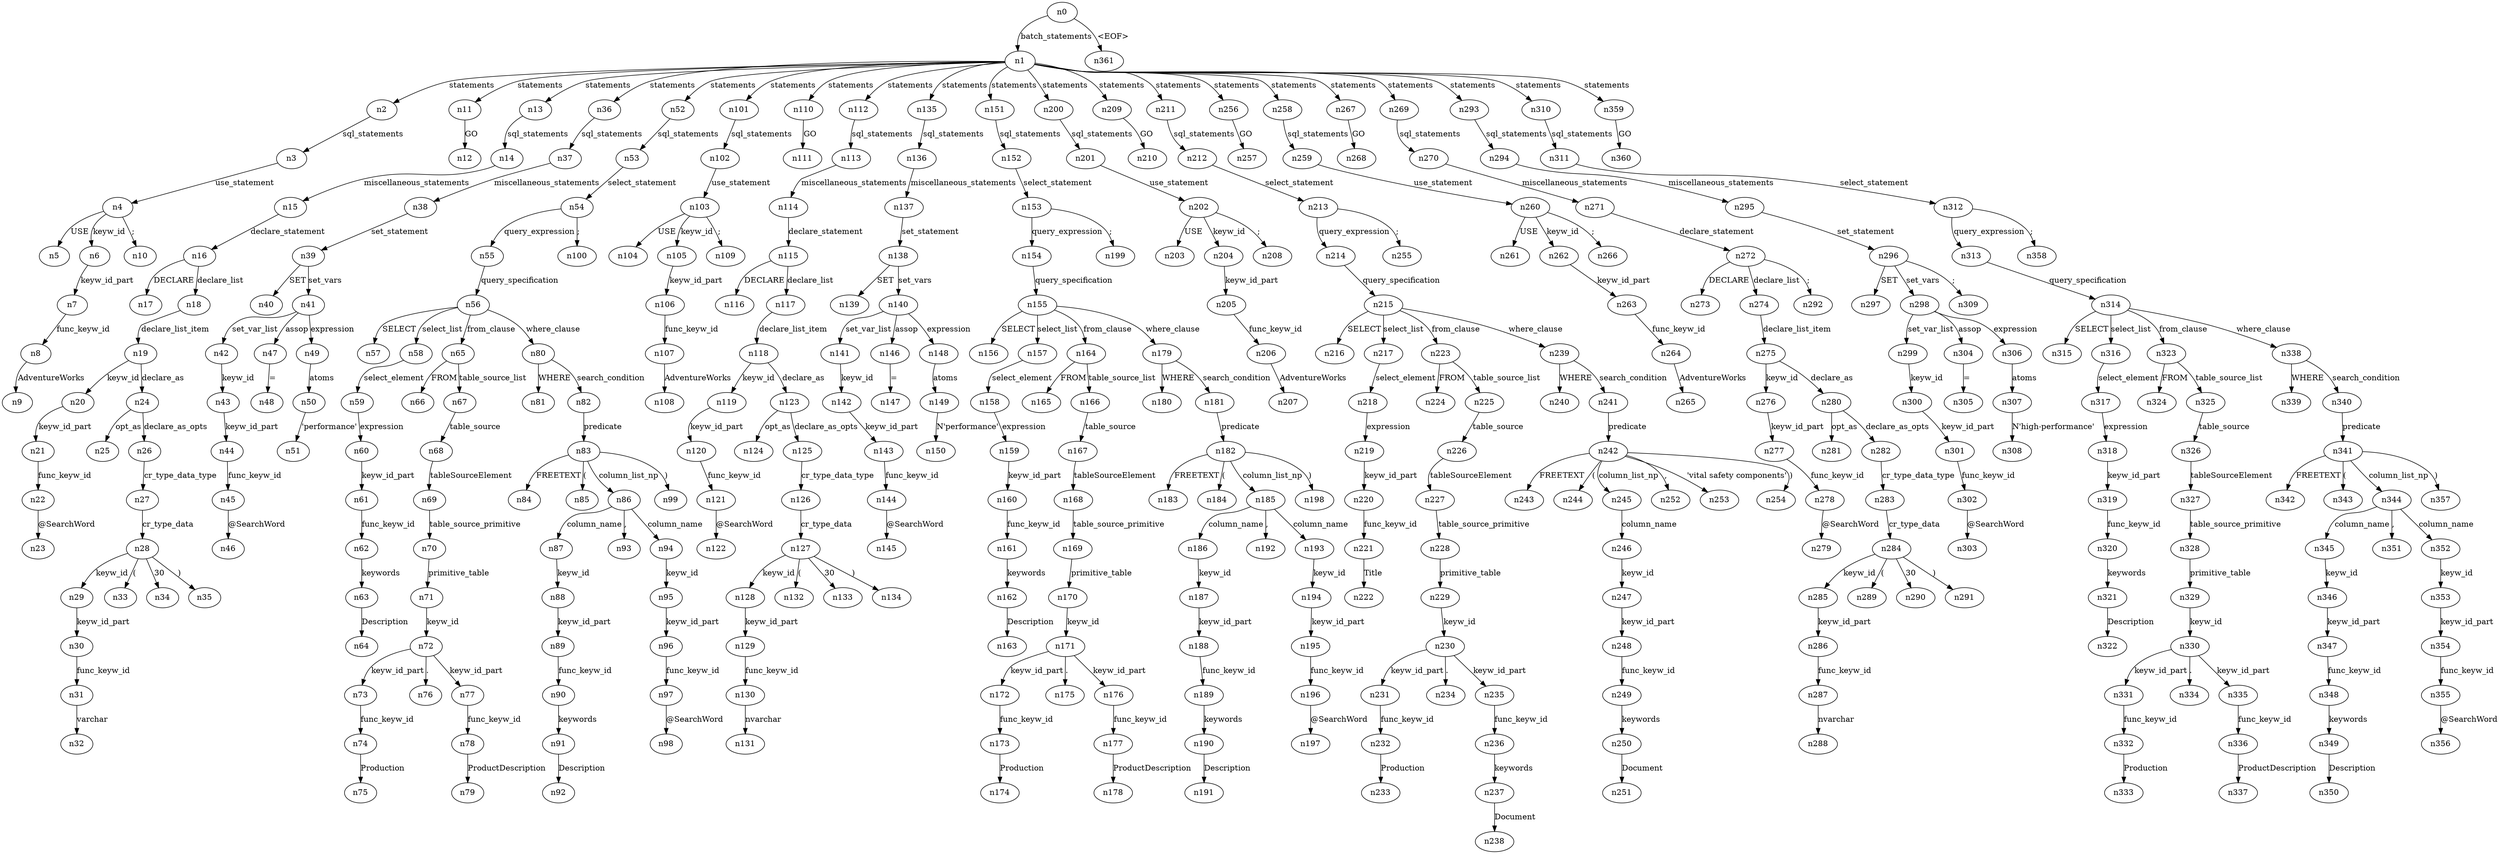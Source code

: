 digraph ParseTree {
  n0 -> n1 [label="batch_statements"];
  n1 -> n2 [label="statements"];
  n2 -> n3 [label="sql_statements"];
  n3 -> n4 [label="use_statement"];
  n4 -> n5 [label="USE"];
  n4 -> n6 [label="keyw_id"];
  n6 -> n7 [label="keyw_id_part"];
  n7 -> n8 [label="func_keyw_id"];
  n8 -> n9 [label="AdventureWorks"];
  n4 -> n10 [label=";"];
  n1 -> n11 [label="statements"];
  n11 -> n12 [label="GO"];
  n1 -> n13 [label="statements"];
  n13 -> n14 [label="sql_statements"];
  n14 -> n15 [label="miscellaneous_statements"];
  n15 -> n16 [label="declare_statement"];
  n16 -> n17 [label="DECLARE"];
  n16 -> n18 [label="declare_list"];
  n18 -> n19 [label="declare_list_item"];
  n19 -> n20 [label="keyw_id"];
  n20 -> n21 [label="keyw_id_part"];
  n21 -> n22 [label="func_keyw_id"];
  n22 -> n23 [label="@SearchWord"];
  n19 -> n24 [label="declare_as"];
  n24 -> n25 [label="opt_as"];
  n24 -> n26 [label="declare_as_opts"];
  n26 -> n27 [label="cr_type_data_type"];
  n27 -> n28 [label="cr_type_data"];
  n28 -> n29 [label="keyw_id"];
  n29 -> n30 [label="keyw_id_part"];
  n30 -> n31 [label="func_keyw_id"];
  n31 -> n32 [label="varchar"];
  n28 -> n33 [label="("];
  n28 -> n34 [label="30"];
  n28 -> n35 [label=")"];
  n1 -> n36 [label="statements"];
  n36 -> n37 [label="sql_statements"];
  n37 -> n38 [label="miscellaneous_statements"];
  n38 -> n39 [label="set_statement"];
  n39 -> n40 [label="SET"];
  n39 -> n41 [label="set_vars"];
  n41 -> n42 [label="set_var_list"];
  n42 -> n43 [label="keyw_id"];
  n43 -> n44 [label="keyw_id_part"];
  n44 -> n45 [label="func_keyw_id"];
  n45 -> n46 [label="@SearchWord"];
  n41 -> n47 [label="assop"];
  n47 -> n48 [label="="];
  n41 -> n49 [label="expression"];
  n49 -> n50 [label="atoms"];
  n50 -> n51 [label="'performance'"];
  n1 -> n52 [label="statements"];
  n52 -> n53 [label="sql_statements"];
  n53 -> n54 [label="select_statement"];
  n54 -> n55 [label="query_expression"];
  n55 -> n56 [label="query_specification"];
  n56 -> n57 [label="SELECT"];
  n56 -> n58 [label="select_list"];
  n58 -> n59 [label="select_element"];
  n59 -> n60 [label="expression"];
  n60 -> n61 [label="keyw_id_part"];
  n61 -> n62 [label="func_keyw_id"];
  n62 -> n63 [label="keywords"];
  n63 -> n64 [label="Description"];
  n56 -> n65 [label="from_clause"];
  n65 -> n66 [label="FROM"];
  n65 -> n67 [label="table_source_list"];
  n67 -> n68 [label="table_source"];
  n68 -> n69 [label="tableSourceElement"];
  n69 -> n70 [label="table_source_primitive"];
  n70 -> n71 [label="primitive_table"];
  n71 -> n72 [label="keyw_id"];
  n72 -> n73 [label="keyw_id_part"];
  n73 -> n74 [label="func_keyw_id"];
  n74 -> n75 [label="Production"];
  n72 -> n76 [label="."];
  n72 -> n77 [label="keyw_id_part"];
  n77 -> n78 [label="func_keyw_id"];
  n78 -> n79 [label="ProductDescription"];
  n56 -> n80 [label="where_clause"];
  n80 -> n81 [label="WHERE"];
  n80 -> n82 [label="search_condition"];
  n82 -> n83 [label="predicate"];
  n83 -> n84 [label="FREETEXT"];
  n83 -> n85 [label="("];
  n83 -> n86 [label="column_list_np"];
  n86 -> n87 [label="column_name"];
  n87 -> n88 [label="keyw_id"];
  n88 -> n89 [label="keyw_id_part"];
  n89 -> n90 [label="func_keyw_id"];
  n90 -> n91 [label="keywords"];
  n91 -> n92 [label="Description"];
  n86 -> n93 [label=","];
  n86 -> n94 [label="column_name"];
  n94 -> n95 [label="keyw_id"];
  n95 -> n96 [label="keyw_id_part"];
  n96 -> n97 [label="func_keyw_id"];
  n97 -> n98 [label="@SearchWord"];
  n83 -> n99 [label=")"];
  n54 -> n100 [label=";"];
  n1 -> n101 [label="statements"];
  n101 -> n102 [label="sql_statements"];
  n102 -> n103 [label="use_statement"];
  n103 -> n104 [label="USE"];
  n103 -> n105 [label="keyw_id"];
  n105 -> n106 [label="keyw_id_part"];
  n106 -> n107 [label="func_keyw_id"];
  n107 -> n108 [label="AdventureWorks"];
  n103 -> n109 [label=";"];
  n1 -> n110 [label="statements"];
  n110 -> n111 [label="GO"];
  n1 -> n112 [label="statements"];
  n112 -> n113 [label="sql_statements"];
  n113 -> n114 [label="miscellaneous_statements"];
  n114 -> n115 [label="declare_statement"];
  n115 -> n116 [label="DECLARE"];
  n115 -> n117 [label="declare_list"];
  n117 -> n118 [label="declare_list_item"];
  n118 -> n119 [label="keyw_id"];
  n119 -> n120 [label="keyw_id_part"];
  n120 -> n121 [label="func_keyw_id"];
  n121 -> n122 [label="@SearchWord"];
  n118 -> n123 [label="declare_as"];
  n123 -> n124 [label="opt_as"];
  n123 -> n125 [label="declare_as_opts"];
  n125 -> n126 [label="cr_type_data_type"];
  n126 -> n127 [label="cr_type_data"];
  n127 -> n128 [label="keyw_id"];
  n128 -> n129 [label="keyw_id_part"];
  n129 -> n130 [label="func_keyw_id"];
  n130 -> n131 [label="nvarchar"];
  n127 -> n132 [label="("];
  n127 -> n133 [label="30"];
  n127 -> n134 [label=")"];
  n1 -> n135 [label="statements"];
  n135 -> n136 [label="sql_statements"];
  n136 -> n137 [label="miscellaneous_statements"];
  n137 -> n138 [label="set_statement"];
  n138 -> n139 [label="SET"];
  n138 -> n140 [label="set_vars"];
  n140 -> n141 [label="set_var_list"];
  n141 -> n142 [label="keyw_id"];
  n142 -> n143 [label="keyw_id_part"];
  n143 -> n144 [label="func_keyw_id"];
  n144 -> n145 [label="@SearchWord"];
  n140 -> n146 [label="assop"];
  n146 -> n147 [label="="];
  n140 -> n148 [label="expression"];
  n148 -> n149 [label="atoms"];
  n149 -> n150 [label="N'performance'"];
  n1 -> n151 [label="statements"];
  n151 -> n152 [label="sql_statements"];
  n152 -> n153 [label="select_statement"];
  n153 -> n154 [label="query_expression"];
  n154 -> n155 [label="query_specification"];
  n155 -> n156 [label="SELECT"];
  n155 -> n157 [label="select_list"];
  n157 -> n158 [label="select_element"];
  n158 -> n159 [label="expression"];
  n159 -> n160 [label="keyw_id_part"];
  n160 -> n161 [label="func_keyw_id"];
  n161 -> n162 [label="keywords"];
  n162 -> n163 [label="Description"];
  n155 -> n164 [label="from_clause"];
  n164 -> n165 [label="FROM"];
  n164 -> n166 [label="table_source_list"];
  n166 -> n167 [label="table_source"];
  n167 -> n168 [label="tableSourceElement"];
  n168 -> n169 [label="table_source_primitive"];
  n169 -> n170 [label="primitive_table"];
  n170 -> n171 [label="keyw_id"];
  n171 -> n172 [label="keyw_id_part"];
  n172 -> n173 [label="func_keyw_id"];
  n173 -> n174 [label="Production"];
  n171 -> n175 [label="."];
  n171 -> n176 [label="keyw_id_part"];
  n176 -> n177 [label="func_keyw_id"];
  n177 -> n178 [label="ProductDescription"];
  n155 -> n179 [label="where_clause"];
  n179 -> n180 [label="WHERE"];
  n179 -> n181 [label="search_condition"];
  n181 -> n182 [label="predicate"];
  n182 -> n183 [label="FREETEXT"];
  n182 -> n184 [label="("];
  n182 -> n185 [label="column_list_np"];
  n185 -> n186 [label="column_name"];
  n186 -> n187 [label="keyw_id"];
  n187 -> n188 [label="keyw_id_part"];
  n188 -> n189 [label="func_keyw_id"];
  n189 -> n190 [label="keywords"];
  n190 -> n191 [label="Description"];
  n185 -> n192 [label=","];
  n185 -> n193 [label="column_name"];
  n193 -> n194 [label="keyw_id"];
  n194 -> n195 [label="keyw_id_part"];
  n195 -> n196 [label="func_keyw_id"];
  n196 -> n197 [label="@SearchWord"];
  n182 -> n198 [label=")"];
  n153 -> n199 [label=";"];
  n1 -> n200 [label="statements"];
  n200 -> n201 [label="sql_statements"];
  n201 -> n202 [label="use_statement"];
  n202 -> n203 [label="USE"];
  n202 -> n204 [label="keyw_id"];
  n204 -> n205 [label="keyw_id_part"];
  n205 -> n206 [label="func_keyw_id"];
  n206 -> n207 [label="AdventureWorks"];
  n202 -> n208 [label=";"];
  n1 -> n209 [label="statements"];
  n209 -> n210 [label="GO"];
  n1 -> n211 [label="statements"];
  n211 -> n212 [label="sql_statements"];
  n212 -> n213 [label="select_statement"];
  n213 -> n214 [label="query_expression"];
  n214 -> n215 [label="query_specification"];
  n215 -> n216 [label="SELECT"];
  n215 -> n217 [label="select_list"];
  n217 -> n218 [label="select_element"];
  n218 -> n219 [label="expression"];
  n219 -> n220 [label="keyw_id_part"];
  n220 -> n221 [label="func_keyw_id"];
  n221 -> n222 [label="Title"];
  n215 -> n223 [label="from_clause"];
  n223 -> n224 [label="FROM"];
  n223 -> n225 [label="table_source_list"];
  n225 -> n226 [label="table_source"];
  n226 -> n227 [label="tableSourceElement"];
  n227 -> n228 [label="table_source_primitive"];
  n228 -> n229 [label="primitive_table"];
  n229 -> n230 [label="keyw_id"];
  n230 -> n231 [label="keyw_id_part"];
  n231 -> n232 [label="func_keyw_id"];
  n232 -> n233 [label="Production"];
  n230 -> n234 [label="."];
  n230 -> n235 [label="keyw_id_part"];
  n235 -> n236 [label="func_keyw_id"];
  n236 -> n237 [label="keywords"];
  n237 -> n238 [label="Document"];
  n215 -> n239 [label="where_clause"];
  n239 -> n240 [label="WHERE"];
  n239 -> n241 [label="search_condition"];
  n241 -> n242 [label="predicate"];
  n242 -> n243 [label="FREETEXT"];
  n242 -> n244 [label="("];
  n242 -> n245 [label="column_list_np"];
  n245 -> n246 [label="column_name"];
  n246 -> n247 [label="keyw_id"];
  n247 -> n248 [label="keyw_id_part"];
  n248 -> n249 [label="func_keyw_id"];
  n249 -> n250 [label="keywords"];
  n250 -> n251 [label="Document"];
  n242 -> n252 [label=","];
  n242 -> n253 [label="'vital safety components'"];
  n242 -> n254 [label=")"];
  n213 -> n255 [label=";"];
  n1 -> n256 [label="statements"];
  n256 -> n257 [label="GO"];
  n1 -> n258 [label="statements"];
  n258 -> n259 [label="sql_statements"];
  n259 -> n260 [label="use_statement"];
  n260 -> n261 [label="USE"];
  n260 -> n262 [label="keyw_id"];
  n262 -> n263 [label="keyw_id_part"];
  n263 -> n264 [label="func_keyw_id"];
  n264 -> n265 [label="AdventureWorks"];
  n260 -> n266 [label=";"];
  n1 -> n267 [label="statements"];
  n267 -> n268 [label="GO"];
  n1 -> n269 [label="statements"];
  n269 -> n270 [label="sql_statements"];
  n270 -> n271 [label="miscellaneous_statements"];
  n271 -> n272 [label="declare_statement"];
  n272 -> n273 [label="DECLARE"];
  n272 -> n274 [label="declare_list"];
  n274 -> n275 [label="declare_list_item"];
  n275 -> n276 [label="keyw_id"];
  n276 -> n277 [label="keyw_id_part"];
  n277 -> n278 [label="func_keyw_id"];
  n278 -> n279 [label="@SearchWord"];
  n275 -> n280 [label="declare_as"];
  n280 -> n281 [label="opt_as"];
  n280 -> n282 [label="declare_as_opts"];
  n282 -> n283 [label="cr_type_data_type"];
  n283 -> n284 [label="cr_type_data"];
  n284 -> n285 [label="keyw_id"];
  n285 -> n286 [label="keyw_id_part"];
  n286 -> n287 [label="func_keyw_id"];
  n287 -> n288 [label="nvarchar"];
  n284 -> n289 [label="("];
  n284 -> n290 [label="30"];
  n284 -> n291 [label=")"];
  n272 -> n292 [label=";"];
  n1 -> n293 [label="statements"];
  n293 -> n294 [label="sql_statements"];
  n294 -> n295 [label="miscellaneous_statements"];
  n295 -> n296 [label="set_statement"];
  n296 -> n297 [label="SET"];
  n296 -> n298 [label="set_vars"];
  n298 -> n299 [label="set_var_list"];
  n299 -> n300 [label="keyw_id"];
  n300 -> n301 [label="keyw_id_part"];
  n301 -> n302 [label="func_keyw_id"];
  n302 -> n303 [label="@SearchWord"];
  n298 -> n304 [label="assop"];
  n304 -> n305 [label="="];
  n298 -> n306 [label="expression"];
  n306 -> n307 [label="atoms"];
  n307 -> n308 [label="N'high-performance'"];
  n296 -> n309 [label=";"];
  n1 -> n310 [label="statements"];
  n310 -> n311 [label="sql_statements"];
  n311 -> n312 [label="select_statement"];
  n312 -> n313 [label="query_expression"];
  n313 -> n314 [label="query_specification"];
  n314 -> n315 [label="SELECT"];
  n314 -> n316 [label="select_list"];
  n316 -> n317 [label="select_element"];
  n317 -> n318 [label="expression"];
  n318 -> n319 [label="keyw_id_part"];
  n319 -> n320 [label="func_keyw_id"];
  n320 -> n321 [label="keywords"];
  n321 -> n322 [label="Description"];
  n314 -> n323 [label="from_clause"];
  n323 -> n324 [label="FROM"];
  n323 -> n325 [label="table_source_list"];
  n325 -> n326 [label="table_source"];
  n326 -> n327 [label="tableSourceElement"];
  n327 -> n328 [label="table_source_primitive"];
  n328 -> n329 [label="primitive_table"];
  n329 -> n330 [label="keyw_id"];
  n330 -> n331 [label="keyw_id_part"];
  n331 -> n332 [label="func_keyw_id"];
  n332 -> n333 [label="Production"];
  n330 -> n334 [label="."];
  n330 -> n335 [label="keyw_id_part"];
  n335 -> n336 [label="func_keyw_id"];
  n336 -> n337 [label="ProductDescription"];
  n314 -> n338 [label="where_clause"];
  n338 -> n339 [label="WHERE"];
  n338 -> n340 [label="search_condition"];
  n340 -> n341 [label="predicate"];
  n341 -> n342 [label="FREETEXT"];
  n341 -> n343 [label="("];
  n341 -> n344 [label="column_list_np"];
  n344 -> n345 [label="column_name"];
  n345 -> n346 [label="keyw_id"];
  n346 -> n347 [label="keyw_id_part"];
  n347 -> n348 [label="func_keyw_id"];
  n348 -> n349 [label="keywords"];
  n349 -> n350 [label="Description"];
  n344 -> n351 [label=","];
  n344 -> n352 [label="column_name"];
  n352 -> n353 [label="keyw_id"];
  n353 -> n354 [label="keyw_id_part"];
  n354 -> n355 [label="func_keyw_id"];
  n355 -> n356 [label="@SearchWord"];
  n341 -> n357 [label=")"];
  n312 -> n358 [label=";"];
  n1 -> n359 [label="statements"];
  n359 -> n360 [label="GO"];
  n0 -> n361 [label="<EOF>"];
}